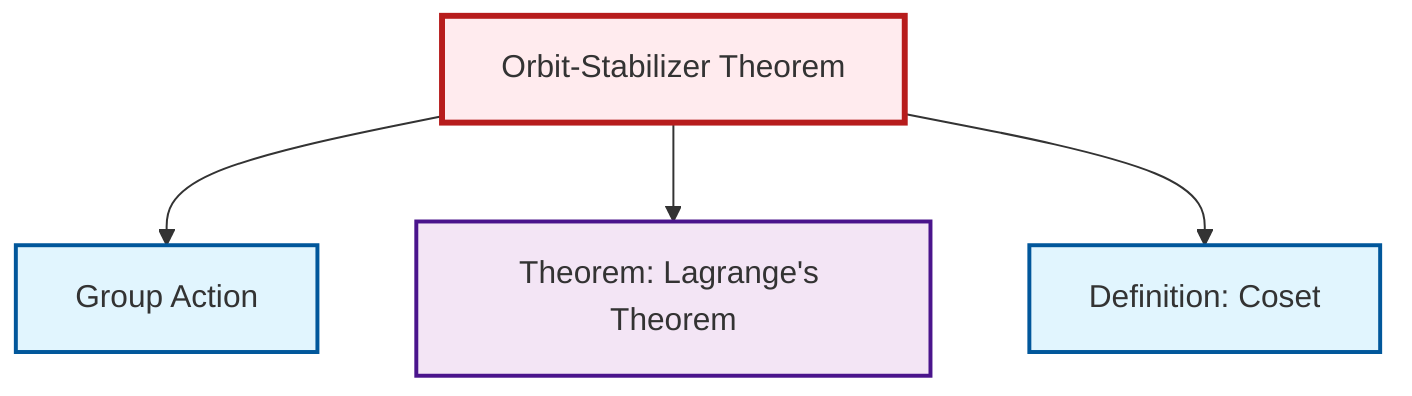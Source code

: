 graph TD
    classDef definition fill:#e1f5fe,stroke:#01579b,stroke-width:2px
    classDef theorem fill:#f3e5f5,stroke:#4a148c,stroke-width:2px
    classDef axiom fill:#fff3e0,stroke:#e65100,stroke-width:2px
    classDef example fill:#e8f5e9,stroke:#1b5e20,stroke-width:2px
    classDef current fill:#ffebee,stroke:#b71c1c,stroke-width:3px
    def-group-action["Group Action"]:::definition
    thm-orbit-stabilizer["Orbit-Stabilizer Theorem"]:::theorem
    thm-lagrange["Theorem: Lagrange's Theorem"]:::theorem
    def-coset["Definition: Coset"]:::definition
    thm-orbit-stabilizer --> def-group-action
    thm-orbit-stabilizer --> thm-lagrange
    thm-orbit-stabilizer --> def-coset
    class thm-orbit-stabilizer current